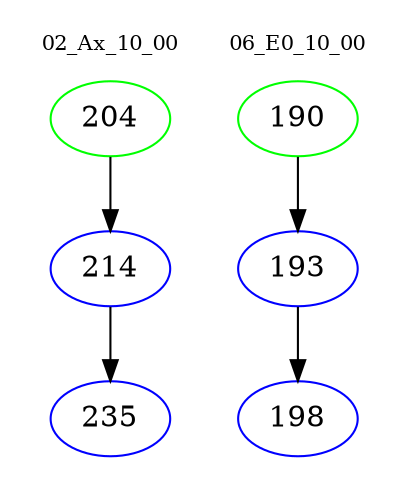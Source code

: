 digraph{
subgraph cluster_0 {
color = white
label = "02_Ax_10_00";
fontsize=10;
T0_204 [label="204", color="green"]
T0_204 -> T0_214 [color="black"]
T0_214 [label="214", color="blue"]
T0_214 -> T0_235 [color="black"]
T0_235 [label="235", color="blue"]
}
subgraph cluster_1 {
color = white
label = "06_E0_10_00";
fontsize=10;
T1_190 [label="190", color="green"]
T1_190 -> T1_193 [color="black"]
T1_193 [label="193", color="blue"]
T1_193 -> T1_198 [color="black"]
T1_198 [label="198", color="blue"]
}
}
